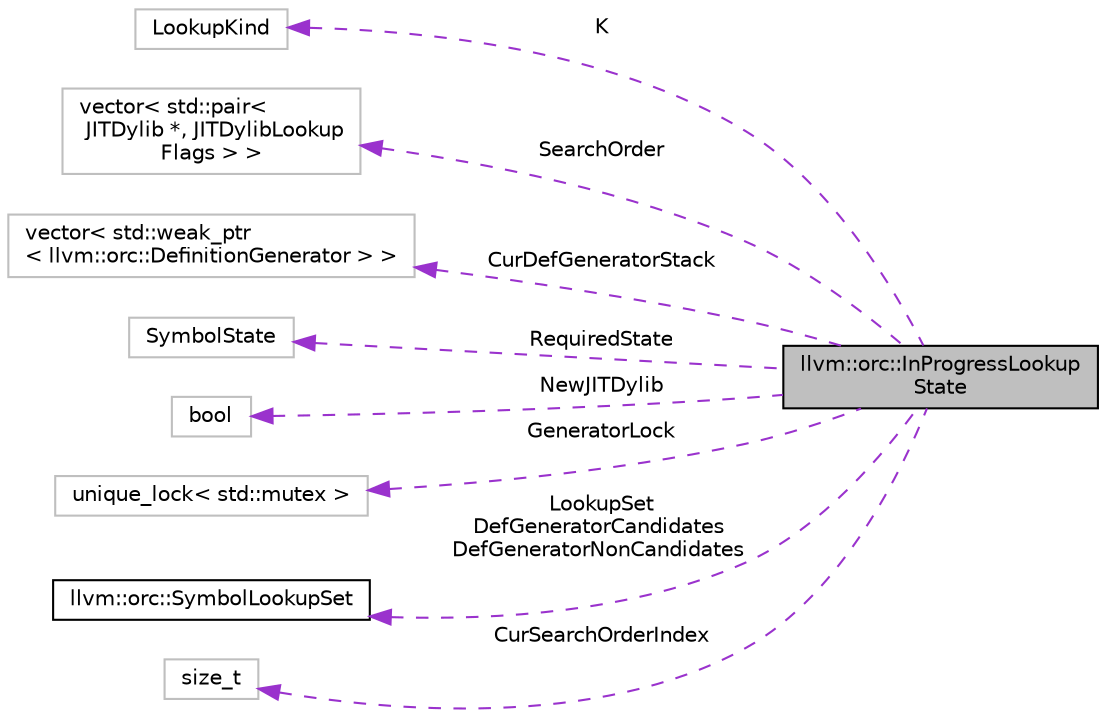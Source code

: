 digraph "llvm::orc::InProgressLookupState"
{
 // LATEX_PDF_SIZE
  bgcolor="transparent";
  edge [fontname="Helvetica",fontsize="10",labelfontname="Helvetica",labelfontsize="10"];
  node [fontname="Helvetica",fontsize="10",shape=record];
  rankdir="LR";
  Node1 [label="llvm::orc::InProgressLookup\lState",height=0.2,width=0.4,color="black", fillcolor="grey75", style="filled", fontcolor="black",tooltip=" "];
  Node2 -> Node1 [dir="back",color="darkorchid3",fontsize="10",style="dashed",label=" K" ,fontname="Helvetica"];
  Node2 [label="LookupKind",height=0.2,width=0.4,color="grey75",tooltip=" "];
  Node3 -> Node1 [dir="back",color="darkorchid3",fontsize="10",style="dashed",label=" SearchOrder" ,fontname="Helvetica"];
  Node3 [label="vector\< std::pair\<\l JITDylib *, JITDylibLookup\lFlags \> \>",height=0.2,width=0.4,color="grey75",tooltip=" "];
  Node4 -> Node1 [dir="back",color="darkorchid3",fontsize="10",style="dashed",label=" CurDefGeneratorStack" ,fontname="Helvetica"];
  Node4 [label="vector\< std::weak_ptr\l\< llvm::orc::DefinitionGenerator \> \>",height=0.2,width=0.4,color="grey75",tooltip=" "];
  Node5 -> Node1 [dir="back",color="darkorchid3",fontsize="10",style="dashed",label=" RequiredState" ,fontname="Helvetica"];
  Node5 [label="SymbolState",height=0.2,width=0.4,color="grey75",tooltip=" "];
  Node6 -> Node1 [dir="back",color="darkorchid3",fontsize="10",style="dashed",label=" NewJITDylib" ,fontname="Helvetica"];
  Node6 [label="bool",height=0.2,width=0.4,color="grey75",tooltip=" "];
  Node7 -> Node1 [dir="back",color="darkorchid3",fontsize="10",style="dashed",label=" GeneratorLock" ,fontname="Helvetica"];
  Node7 [label="unique_lock\< std::mutex \>",height=0.2,width=0.4,color="grey75",tooltip=" "];
  Node8 -> Node1 [dir="back",color="darkorchid3",fontsize="10",style="dashed",label=" LookupSet\nDefGeneratorCandidates\nDefGeneratorNonCandidates" ,fontname="Helvetica"];
  Node8 [label="llvm::orc::SymbolLookupSet",height=0.2,width=0.4,color="black",URL="$classllvm_1_1orc_1_1SymbolLookupSet.html",tooltip="A set of symbols to look up, each associated with a SymbolLookupFlags value."];
  Node9 -> Node1 [dir="back",color="darkorchid3",fontsize="10",style="dashed",label=" CurSearchOrderIndex" ,fontname="Helvetica"];
  Node9 [label="size_t",height=0.2,width=0.4,color="grey75",tooltip=" "];
}
